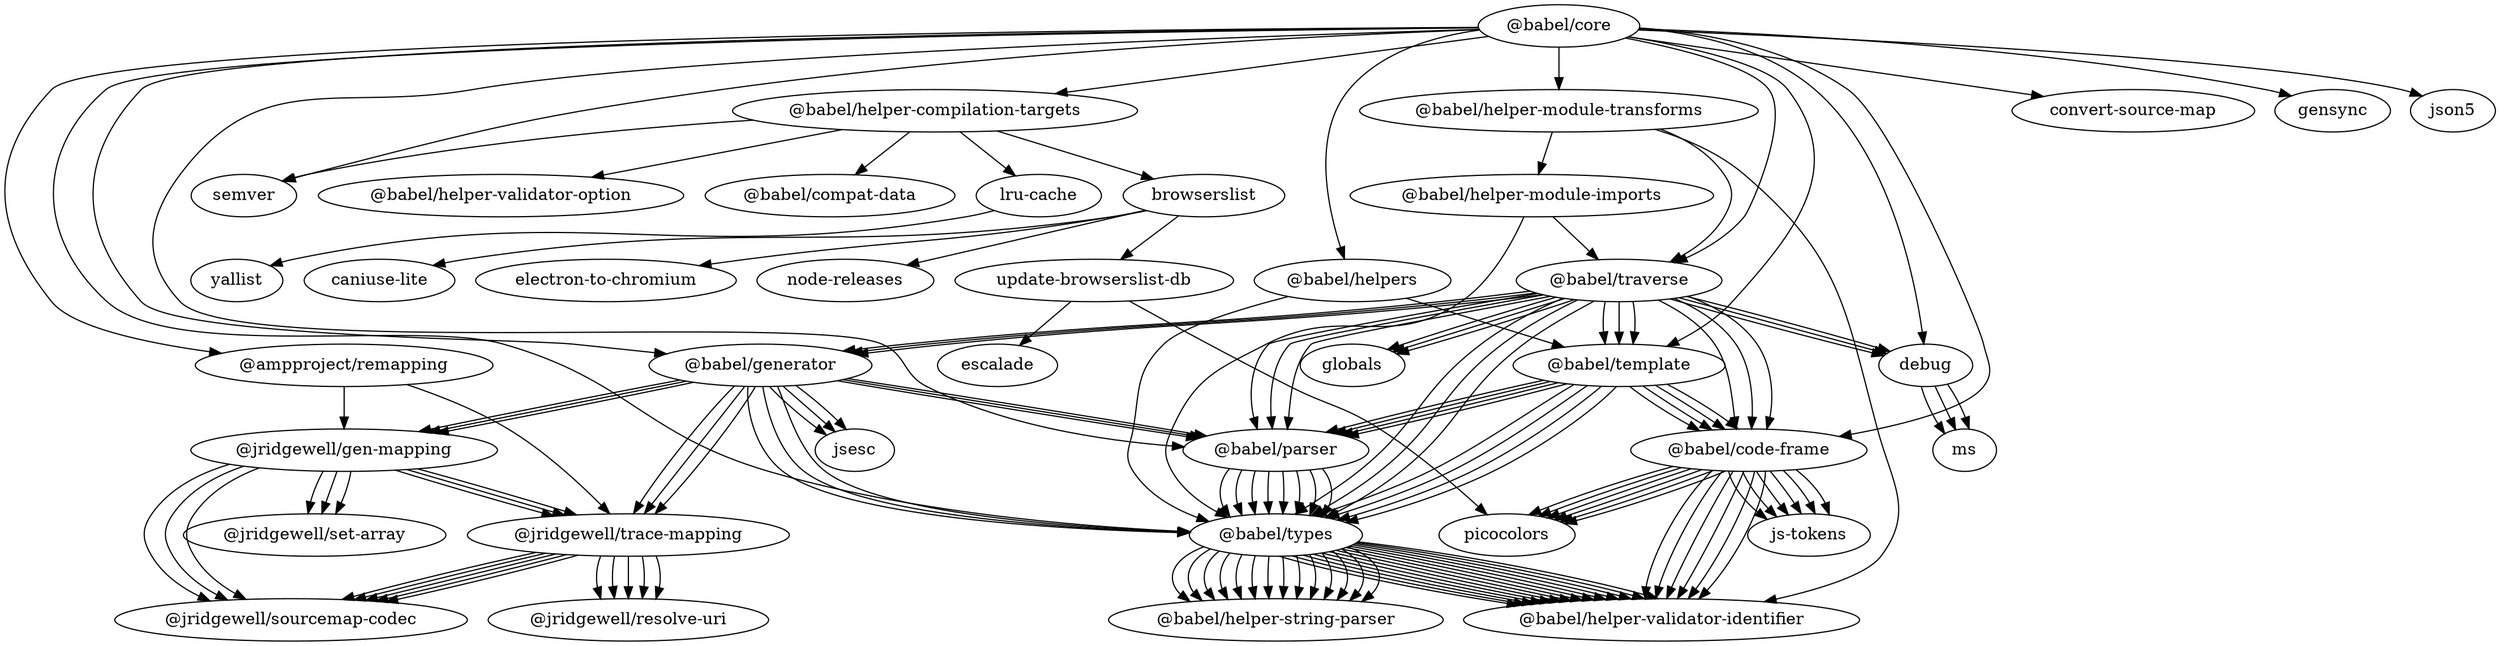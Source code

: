 digraph {
	graph [bb="0,0,1898.3,540"];
	node [label="\N"];
	"@babel/core"	[height=0.5,
		label="@babel/core",
		pos="1011.5,522",
		width=1.6112];
	"@ampproject/remapping"	[height=0.5,
		label="@ampproject/remapping",
		pos="130.46,234",
		width=2.8908];
	"@babel/core" -> "@ampproject/remapping"	[pos="e,88.598,250.85 953.63,519.99 750.14,516.17 77.767,501.07 46.461,468 -8.5342,409.9 7.8293,358.05 46.461,288 53.76,274.76 65.909,\
264.38 78.731,256.44"];
	"@babel/code-frame"	[height=0.5,
		label="@babel/code-frame",
		pos="1284.5,162",
		width=2.3505];
	"@babel/core" -> "@babel/code-frame"	[pos="e,1355.7,172.13 1069.6,521.91 1182.1,522.52 1423.7,517.79 1487.5,468 1520.7,442.02 1520.5,421.19 1520.5,379 1520.5,379 1520.5,379 \
1520.5,305 1520.5,264.55 1529.6,245.02 1501.5,216 1482.6,196.62 1420,182.63 1366.9,173.91"];
	"@babel/generator"	[height=0.5,
		label="@babel/generator",
		pos="535.46,234",
		width=2.1373];
	"@babel/core" -> "@babel/generator"	[pos="e,464.98,241.62 953.56,519.71 760.76,515.13 151.01,498.3 122.46,468 67.602,409.77 69.616,348.06 122.46,288 133.29,275.69 336.27,\
254.2 453.56,242.73"];
	"@babel/parser"	[height=0.5,
		label="@babel/parser",
		pos="874.46,162",
		width=1.7961];
	"@babel/core" -> "@babel/parser"	[pos="e,814.91,169.32 955.23,517.17 772.73,504.15 205.75,458.91 155.46,396 125.49,358.51 122.85,323.22 155.46,288 226.02,211.78 526.53,\
294.14 621.46,252 642.73,242.56 639.05,227.15 659.46,216 704.15,191.58 760.16,178.24 803.81,171.06"];
	"@babel/types"	[height=0.5,
		label="@babel/types",
		pos="938.46,90",
		width=1.7108];
	"@babel/core" -> "@babel/types"	[pos="e,877.62,93.605 953.54,519.6 756.86,514.6 124.95,496.39 92.461,468 67.914,446.55 81.587,428.45 78.461,396 73.809,347.7 60.467,322.63 \
94.461,288 142.19,239.39 177.98,270.79 243.46,252 340.73,224.09 372.67,232.03 459.46,180 479.41,168.04 476.4,153.89 497.46,144 561.19,\
114.08 758.37,99.876 866.2,94.193"];
	"@babel/helper-compilation-targets"	[height=0.5,
		label="@babel/helper-compilation-targets",
		pos="623.46,450",
		width=3.9002];
	"@babel/core" -> "@babel/helper-compilation-targets"	[pos="e,702.42,465.25 962.32,512.13 899.93,500.88 791.1,481.24 713.62,467.27"];
	semver	[height=0.5,
		label=semver,
		pos="907.46,378",
		width=1.0568];
	"@babel/core" -> semver	[pos="e,915.71,395.85 993.46,504.8 982.88,494.78 969.63,481.32 959.46,468 944.48,448.38 930.55,424.07 920.88,405.81"];
	"@babel/helper-module-transforms"	[height=0.5,
		label="@babel/helper-module-transforms",
		pos="1315.5,450",
		width=3.8717];
	"@babel/core" -> "@babel/helper-module-transforms"	[pos="e,1249.4,466.22 1057,510.52 1104.8,499.51 1180.9,481.99 1238.2,468.8"];
	"@babel/traverse"	[height=0.5,
		label="@babel/traverse",
		pos="1228.5,306",
		width=1.9809];
	"@babel/core" -> "@babel/traverse"	[pos="e,1263.3,321.93 1034.8,505.09 1064.5,485.48 1117.8,452.28 1167.5,432 1225.7,408.2 1266,445.85 1304.5,396 1314.2,383.33 1311.9,374.19 \
1304.5,360 1297.5,346.59 1285.4,335.88 1272.8,327.7"];
	"@babel/template"	[height=0.5,
		label="@babel/template",
		pos="994.46,234",
		width=2.0662];
	"@babel/core" -> "@babel/template"	[pos="e,1030.5,249.94 1009.6,503.82 1007,473.02 1005.3,407.19 1030.5,360 1042,338.31 1062.2,346.34 1072.5,324 1079.1,309.46 1079.9,302.14 \
1072.5,288 1065.3,274.51 1053,263.82 1040.3,255.67"];
	debug	[height=0.5,
		label=debug,
		pos="1459.5,234",
		width=0.92884];
	"@babel/core" -> debug	[pos="e,1466.6,251.99 1068.7,518.46 1184.5,512.75 1437.6,497.04 1463.5,468 1514.4,410.77 1487.8,310.76 1470.5,262.54"];
	"@babel/helpers"	[height=0.5,
		label="@babel/helpers",
		pos="994.46,306",
		width=1.9098];
	"@babel/core" -> "@babel/helpers"	[pos="e,993.45,324.03 1005.9,504.03 1002.8,493.73 999.17,480.25 997.46,468 991.03,421.84 991.7,367.53 992.95,335.25"];
	"convert-source-map"	[height=0.5,
		label="convert-source-map",
		pos="1633.5,450",
		width=2.3647];
	"@babel/core" -> "convert-source-map"	[pos="e,1570.5,462.49 1067.3,516.61 1163.2,508.8 1364.9,491.12 1534.5,468 1542.5,466.91 1550.8,465.65 1559.2,464.33"];
	gensync	[height=0.5,
		label=gensync,
		pos="1777.5,450",
		width=1.1421];
	"@babel/core" -> gensync	[pos="e,1747.4,462.59 1069.7,521.66 1192.6,521.96 1486.8,516.98 1727.5,468 1730.4,467.4 1733.5,466.66 1736.5,465.85"];
	json5	[height=0.5,
		label=json5,
		pos="1867.5,450",
		width=0.85775];
	"@babel/core" -> json5	[pos="e,1844.2,462.43 1069.3,519.77 1230.6,515.92 1683.1,502.31 1827.5,468 1829.5,467.52 1831.5,466.96 1833.5,466.32"];
	"@jridgewell/gen-mapping"	[height=0.5,
		label="@jridgewell/gen-mapping",
		pos="341.46,162",
		width=3.0187];
	"@ampproject/remapping" -> "@jridgewell/gen-mapping"	[pos="e,294.4,178.61 177.29,217.46 208.73,207.03 250.37,193.22 283.84,182.12"];
	"@jridgewell/trace-mapping"	[height=0.5,
		label="@jridgewell/trace-mapping",
		pos="182.46,90",
		width=3.1467];
	"@ampproject/remapping" -> "@jridgewell/trace-mapping"	[pos="e,172.12,108.2 133.95,215.57 137.88,197.36 144.97,168.13 154.46,144 157.85,135.38 162.27,126.35 166.59,118.23"];
	"@jridgewell/set-array"	[height=0.5,
		label="@jridgewell/set-array",
		pos="479.46,90",
		width=2.5496];
	"@jridgewell/gen-mapping" -> "@jridgewell/set-array"	[pos="e,437.53,106.47 363.11,144.05 380.5,134.17 405,121.64 427.2,111.24"];
	"@jridgewell/gen-mapping" -> "@jridgewell/set-array"	[pos="e,447.47,107.23 374.17,144.41 393.03,134.84 416.97,122.7 437.24,112.42"];
	"@jridgewell/gen-mapping" -> "@jridgewell/set-array"	[pos="e,458.07,107.8 384.3,145.12 404.98,135.72 429.11,123.68 448.1,113.34"];
	"@jridgewell/sourcemap-codec"	[height=0.5,
		label="@jridgewell/sourcemap-codec",
		pos="341.46,18",
		width=3.4594];
	"@jridgewell/gen-mapping" -> "@jridgewell/sourcemap-codec"	[pos="e,332.3,36.111 332.23,143.59 327.23,119.61 326.62,76.142 330.41,47.418"];
	"@jridgewell/gen-mapping" -> "@jridgewell/sourcemap-codec"	[pos="e,341.46,36.111 341.46,143.59 341.46,119.61 341.46,76.142 341.46,47.418"];
	"@jridgewell/gen-mapping" -> "@jridgewell/sourcemap-codec"	[pos="e,350.63,36.111 350.69,143.59 355.69,119.61 356.3,76.142 352.52,47.418"];
	"@jridgewell/gen-mapping" -> "@jridgewell/trace-mapping"	[pos="e,209.23,107.96 294.73,145.46 270.66,135.87 241.97,123.41 219.43,112.83"];
	"@jridgewell/gen-mapping" -> "@jridgewell/trace-mapping"	[pos="e,219.69,107.39 304.58,144.76 282.37,134.98 253.85,122.43 229.96,111.91"];
	"@jridgewell/gen-mapping" -> "@jridgewell/trace-mapping"	[pos="e,229.83,106.79 315.1,144.23 294.56,134.24 265.82,121.51 240.21,110.99"];
	"@jridgewell/trace-mapping" -> "@jridgewell/sourcemap-codec"	[pos="e,283.89,34.319 198.1,71.697 216.99,61.537 245.95,48.678 273.45,38.205"];
	"@jridgewell/trace-mapping" -> "@jridgewell/sourcemap-codec"	[pos="e,293.4,35.068 209.19,72.055 229.46,62.212 257.56,49.747 282.8,39.372"];
	"@jridgewell/trace-mapping" -> "@jridgewell/sourcemap-codec"	[pos="e,303.87,35.552 219.74,72.588 241.71,62.916 269.74,50.577 293.36,40.177"];
	"@jridgewell/trace-mapping" -> "@jridgewell/sourcemap-codec"	[pos="e,314.61,36.003 229.63,73.291 253.6,63.721 282.07,51.354 304.47,40.84"];
	"@jridgewell/trace-mapping" -> "@jridgewell/sourcemap-codec"	[pos="e,326,36.209 239.2,73.983 265.43,64.498 294.58,52.068 315.91,41.427"];
	"@jridgewell/resolve-uri"	[height=0.5,
		label="@jridgewell/resolve-uri",
		pos="99.461,18",
		width=2.7628];
	"@jridgewell/trace-mapping" -> "@jridgewell/resolve-uri"	[pos="e,96.434,36.456 140.3,72.941 126.61,64.597 113.27,54.197 103.86,44.763"];
	"@jridgewell/trace-mapping" -> "@jridgewell/resolve-uri"	[pos="e,107.81,35.956 151.11,72.411 139.17,63.906 126.24,53.372 116.01,43.914"];
	"@jridgewell/trace-mapping" -> "@jridgewell/resolve-uri"	[pos="e,119.66,36.032 162.37,72.055 152.15,63.435 139.54,52.802 128.3,43.324"];
	"@jridgewell/trace-mapping" -> "@jridgewell/resolve-uri"	[pos="e,130.52,35.383 173.78,71.697 165.03,62.77 152.29,51.759 139.65,42.115"];
	"@jridgewell/trace-mapping" -> "@jridgewell/resolve-uri"	[pos="e,140.99,34.671 185.61,71.697 178.35,62.309 164.99,50.616 150.28,40.631"];
	"@babel/helper-validator-identifier"	[height=0.5,
		label="@babel/helper-validator-identifier",
		pos="1209.5,18",
		width=3.8291];
	"@babel/code-frame" -> "@babel/helper-validator-identifier"	[pos="e,1195.6,36.056 1253.7,144.99 1227.9,121.27 1202.5,76.469 1196.8,47.182"];
	"@babel/code-frame" -> "@babel/helper-validator-identifier"	[pos="e,1204.8,36.346 1262.1,144.43 1241.8,120.64 1217.5,76.471 1207.9,47.407"];
	"@babel/code-frame" -> "@babel/helper-validator-identifier"	[pos="e,1213.9,36.189 1270.8,143.87 1255.5,119.67 1231.7,75.211 1218.5,46.393"];
	"@babel/code-frame" -> "@babel/helper-validator-identifier"	[pos="e,1223.1,36.111 1279.9,143.59 1269.5,119.18 1246.2,74.584 1229.1,45.894"];
	"@babel/code-frame" -> "@babel/helper-validator-identifier"	[pos="e,1232.2,36.111 1289.1,143.59 1283.8,118.97 1260.7,73.8 1239.4,45.143"];
	"@babel/code-frame" -> "@babel/helper-validator-identifier"	[pos="e,1241,35.748 1298.3,143.87 1298.3,118.9 1274.9,72.346 1248.8,43.678"];
	"js-tokens"	[height=0.5,
		label="js-tokens",
		pos="1326.5,90",
		width=1.2274];
	"@babel/code-frame" -> "js-tokens"	[pos="e,1293.7,102.54 1265.2,144.05 1266,133.7 1273.6,120.44 1284.9,109.77"];
	"@babel/code-frame" -> "js-tokens"	[pos="e,1301.7,104.82 1277.1,143.7 1279.8,134.52 1286.2,123.14 1294.1,113.31"];
	"@babel/code-frame" -> "js-tokens"	[pos="e,1311,107.14 1288.9,143.7 1293,135.49 1298.8,125.52 1304.7,116.48"];
	"@babel/code-frame" -> "js-tokens"	[pos="e,1322,108.28 1300.5,144.05 1306,136.35 1311.8,127.03 1316.6,118.36"];
	"@babel/code-frame" -> "js-tokens"	[pos="e,1333.9,108.12 1311.6,144.76 1318.8,137.04 1325.3,127.59 1329.7,118.77"];
	"@babel/code-frame" -> "js-tokens"	[pos="e,1345.7,106.49 1322.4,145.46 1332.1,137.31 1339.7,127.08 1343.3,117.7"];
	picocolors	[height=0.5,
		label=picocolors,
		pos="1087.5,90",
		width=1.3696];
	"@babel/code-frame" -> picocolors	[pos="e,1104.4,107.33 1224.4,148.97 1187.7,138.78 1144.3,123.93 1114.9,111.82"];
	"@babel/code-frame" -> picocolors	[pos="e,1112.4,105.86 1230.6,147.67 1196.2,137.03 1153.3,122 1122.9,110.09"];
	"@babel/code-frame" -> picocolors	[pos="e,1119.2,104.19 1238.1,146.5 1205.3,135.36 1161.8,119.94 1129.9,108.18"];
	"@babel/code-frame" -> picocolors	[pos="e,1124.2,102.25 1246.5,145.46 1214.6,133.65 1169.1,117.5 1134.9,105.86"];
	"@babel/code-frame" -> picocolors	[pos="e,1128.4,100.43 1255.7,144.59 1224.7,132.08 1176.5,115.12 1139.1,103.65"];
	"@babel/code-frame" -> picocolors	[pos="e,1131.1,98.672 1266.2,144.05 1235.9,130.79 1183.7,112.77 1142,101.52"];
	"@babel/generator" -> "@jridgewell/gen-mapping"	[pos="e,375.4,179.45 487.39,219.59 456.32,209.4 416.5,195.22 386.13,183.6"];
	"@babel/generator" -> "@jridgewell/gen-mapping"	[pos="e,385.45,178.87 494.79,218.33 466.17,208 427.53,194.06 396.2,182.75"];
	"@babel/generator" -> "@jridgewell/gen-mapping"	[pos="e,394.51,178.06 503.41,217.29 476.66,206.75 438.26,192.82 405.41,181.71"];
	"@babel/generator" -> "@jridgewell/trace-mapping"	[pos="e,172.73,108.43 460.73,229.22 375.41,223.27 243.63,209.23 205.46,180 186.36,165.37 175.85,139.73 173.3,119.72"];
	"@babel/generator" -> "@jridgewell/trace-mapping"	[pos="e,185.46,108.43 461.76,228.35 381.56,221.95 259.88,207.9 223.46,180 204.27,165.3 193.75,139.49 188.19,119.44"];
	"@babel/generator" -> "@jridgewell/trace-mapping"	[pos="e,198.02,108.07 463.29,227.35 387.74,220.53 276.08,206.52 241.46,180 221.98,165.07 211.43,138.7 202.72,118.53"];
	"@babel/generator" -> "@babel/parser"	[pos="e,820.37,172.21 586.54,220.24 646.21,207.12 744.4,186.88 809.43,174.31"];
	"@babel/generator" -> "@babel/parser"	[pos="e,823.52,173.52 591.82,221.36 652.74,208.78 749.55,188.79 812.55,175.78"];
	"@babel/generator" -> "@babel/parser"	[pos="e,827.81,174.78 596.18,222.52 658.81,210.47 755.25,190.64 816.75,177.21"];
	"@babel/generator" -> "@babel/types"	[pos="e,889.26,101.16 562.21,216.72 603,198.2 680.64,167.48 748.46,144 791.06,129.25 840.26,114.29 878.33,104.05"];
	"@babel/generator" -> "@babel/types"	[pos="e,895.79,103.26 572.38,217.87 617.74,199.49 697.22,167.98 766.46,144 805.89,130.35 850.99,116.52 885.11,106.41"];
	"@babel/generator" -> "@babel/types"	[pos="e,904.01,105.3 581.54,219.14 632.01,200.98 713.59,168.54 784.46,144 820.88,131.39 862.14,118.63 893.1,108.79"];
	jsesc	[height=0.5,
		label=jsesc,
		pos="535.46,162",
		width=0.80088];
	"@babel/generator" -> jsesc	[pos="e,523.95,178.83 523.7,216.05 522.05,208.27 521.57,198.83 522.27,190.1"];
	"@babel/generator" -> jsesc	[pos="e,535.46,180.1 535.46,215.7 535.46,208.41 535.46,199.73 535.46,191.54"];
	"@babel/generator" -> jsesc	[pos="e,546.97,178.83 547.22,216.05 548.87,208.27 549.35,198.83 548.65,190.1"];
	"@babel/parser" -> "@babel/types"	[pos="e,892.38,102.24 848.66,145.12 849.85,133.94 863.31,119 882.31,107.65"];
	"@babel/parser" -> "@babel/types"	[pos="e,899.17,104.29 860.56,144.05 864.45,133.94 875.82,121.04 890.01,110.5"];
	"@babel/parser" -> "@babel/types"	[pos="e,907.82,105.97 872.53,143.7 878.12,134.47 888.18,123.02 899.23,113.15"];
	"@babel/parser" -> "@babel/types"	[pos="e,917.74,107.31 884.08,144.05 891.06,135.42 900.61,124.76 909.81,115.27"];
	"@babel/parser" -> "@babel/types"	[pos="e,928.7,108.12 895.11,144.76 903.65,136.44 913.35,126.1 921.48,116.73"];
	"@babel/parser" -> "@babel/types"	[pos="e,940.49,108.13 905.38,145.81 916.03,137.49 926.57,126.94 934.09,117.32"];
	"@babel/parser" -> "@babel/types"	[pos="e,952.37,107.92 914.09,147.5 927.57,139.13 939.57,128.07 946.76,117.96"];
	"@babel/parser" -> "@babel/types"	[pos="e,964.28,106.7 921.52,149.28 939.37,140.53 953.81,128.21 960.43,117.15"];
	"@babel/types" -> "@babel/helper-validator-identifier"	[pos="e,1102.8,29.692 928.09,71.876 959.37,59.422 1026,42.84 1091.5,31.589"];
	"@babel/types" -> "@babel/helper-validator-identifier"	[pos="e,1108.1,30.517 940.87,71.517 974.09,59.451 1037,43.643 1097,32.535"];
	"@babel/types" -> "@babel/helper-validator-identifier"	[pos="e,1113.9,31.369 951.42,71.966 985.8,60.204 1046.6,44.729 1102.8,33.546"];
	"@babel/types" -> "@babel/helper-validator-identifier"	[pos="e,1120.6,32.161 960.71,72.765 996.33,61.221 1056.2,45.812 1109.7,34.449"];
	"@babel/types" -> "@babel/helper-validator-identifier"	[pos="e,1128.1,32.887 968.59,73.897 1005.6,62.552 1065.4,47.029 1116.9,35.384"];
	"@babel/types" -> "@babel/helper-validator-identifier"	[pos="e,1135.9,33.646 975.49,75.17 1014.1,64.02 1074.7,48.279 1124.8,36.296"];
	"@babel/types" -> "@babel/helper-validator-identifier"	[pos="e,1144.6,34.282 981,76.647 1021.8,65.663 1084.3,49.466 1133.7,37.034"];
	"@babel/types" -> "@babel/helper-validator-identifier"	[pos="e,1154.1,34.797 985.87,78.062 1029.4,67.289 1094.3,50.62 1143,37.734"];
	"@babel/types" -> "@babel/helper-validator-identifier"	[pos="e,1163.5,35.382 989.38,79.559 1036.1,69.069 1104.2,51.843 1152.6,38.44"];
	"@babel/types" -> "@babel/helper-validator-identifier"	[pos="e,1173.8,35.791 992.36,80.902 1043.1,70.718 1114.9,52.884 1163,38.966"];
	"@babel/types" -> "@babel/helper-validator-identifier"	[pos="e,1184.2,36.189 994.42,82.161 1049.6,72.383 1125.4,53.998 1173.3,39.575"];
	"@babel/types" -> "@babel/helper-validator-identifier"	[pos="e,1195.5,36.392 995.84,83.272 1056.4,73.901 1137.2,54.841 1184.7,39.899"];
	"@babel/types" -> "@babel/helper-validator-identifier"	[pos="e,1207.4,36.355 997.04,84.189 1063.7,75.228 1149.7,55.496 1196.6,40.074"];
	"@babel/types" -> "@babel/helper-validator-identifier"	[pos="e,1219.2,36.382 998.09,84.934 1071.4,76.407 1162.4,56.134 1208.5,40.301"];
	"@babel/helper-string-parser"	[height=0.5,
		label="@babel/helper-string-parser",
		pos="938.46,18",
		width=3.1893];
	"@babel/types" -> "@babel/helper-string-parser"	[pos="e,867.84,32.313 882.88,81.903 850.71,71.836 842.67,53.028 858.75,38.591"];
	"@babel/types" -> "@babel/helper-string-parser"	[pos="e,876.84,33.576 886.74,79.992 864.99,70.268 858.99,54.411 868.74,41.303"];
	"@babel/types" -> "@babel/helper-string-parser"	[pos="e,887.13,34.394 892.43,77.753 878.49,68.483 874.45,55.003 880.31,43.292"];
	"@babel/types" -> "@babel/helper-string-parser"	[pos="e,897.92,35.158 900.26,75.503 891.93,66.952 889.35,55.605 892.53,45.324"];
	"@babel/types" -> "@babel/helper-string-parser"	[pos="e,909.24,35.628 910.07,73.811 905.2,65.807 903.65,55.741 905.42,46.427"];
	"@babel/types" -> "@babel/helper-string-parser"	[pos="e,920.82,35.956 920.94,72.411 918.47,64.851 917.67,55.688 918.57,47.102"];
	"@babel/types" -> "@babel/helper-string-parser"	[pos="e,932.57,36.104 932.55,71.697 931.79,64.407 931.55,55.726 931.81,47.536"];
	"@babel/types" -> "@babel/helper-string-parser"	[pos="e,944.36,36.104 944.38,71.697 945.13,64.407 945.37,55.726 945.11,47.536"];
	"@babel/types" -> "@babel/helper-string-parser"	[pos="e,956.1,35.956 955.98,72.411 958.46,64.851 959.25,55.688 958.36,47.102"];
	"@babel/types" -> "@babel/helper-string-parser"	[pos="e,967.68,35.628 966.85,73.811 971.73,65.807 973.28,55.741 971.5,46.427"];
	"@babel/types" -> "@babel/helper-string-parser"	[pos="e,979.01,35.158 976.67,75.503 985,66.952 987.57,55.605 984.4,45.324"];
	"@babel/types" -> "@babel/helper-string-parser"	[pos="e,989.79,34.394 984.49,77.753 998.43,68.483 1002.5,55.003 996.61,43.292"];
	"@babel/types" -> "@babel/helper-string-parser"	[pos="e,1000.1,33.576 990.19,79.992 1011.9,70.268 1017.9,54.411 1008.2,41.303"];
	"@babel/types" -> "@babel/helper-string-parser"	[pos="e,1009.1,32.313 994.04,81.903 1026.2,71.836 1034.3,53.028 1018.2,38.591"];
	"@babel/compat-data"	[height=0.5,
		label="@babel/compat-data",
		pos="360.46,378",
		width=2.45];
	"@babel/helper-compilation-targets" -> "@babel/compat-data"	[pos="e,412.61,392.88 564.44,433.29 522.5,422.13 466.27,407.16 423.46,395.77"];
	"@babel/helper-validator-option"	[height=0.5,
		label="@babel/helper-validator-option",
		pos="723.46,378",
		width=3.5447];
	"@babel/helper-compilation-targets" -> "@babel/helper-validator-option"	[pos="e,699.25,395.95 647.92,431.88 660.61,423 676.29,412.02 690.07,402.37"];
	browserslist	[height=0.5,
		label=browserslist,
		pos="522.46,378",
		width=1.5402];
	"@babel/helper-compilation-targets" -> browserslist	[pos="e,545.19,394.75 598.75,431.88 585.47,422.67 568.93,411.2 554.64,401.31"];
	"lru-cache"	[height=0.5,
		label="lru-cache",
		pos="209.46,378",
		width=1.2558];
	"@babel/helper-compilation-targets" -> "lru-cache"	[pos="e,242.94,390.44 517.49,437.89 445.34,429.23 347.97,415.39 263.46,396 260.32,395.28 257.09,394.46 253.86,393.59"];
	"@babel/helper-compilation-targets" -> semver	[pos="e,878.57,390.1 699.87,434.48 746.62,424.97 807.43,411.45 860.46,396 862.86,395.3 865.32,394.54 867.79,393.75"];
	"caniuse-lite"	[height=0.5,
		label="caniuse-lite",
		pos="302.46,306",
		width=1.4833];
	browserslist -> "caniuse-lite"	[pos="e,340.25,319.02 483.89,364.73 446.94,352.97 391.05,335.19 351.08,322.47"];
	"electron-to-chromium"	[height=0.5,
		label="electron-to-chromium",
		pos="466.46,306",
		width=2.578];
	browserslist -> "electron-to-chromium"	[pos="e,480.28,324.28 508.91,360.05 502.47,352.01 494.63,342.2 487.44,333.23"];
	"node-releases"	[height=0.5,
		label="node-releases",
		pos="638.46,306",
		width=1.6965];
	browserslist -> "node-releases"	[pos="e,612.66,322.57 547.92,361.64 564.12,351.86 585.34,339.05 603.16,328.3"];
	"update-browserslist-db"	[height=0.5,
		label="update-browserslist-db",
		pos="812.46,306",
		width=2.6491];
	browserslist -> "update-browserslist-db"	[pos="e,752.87,320.47 564.07,365.76 571.52,363.8 579.21,361.81 586.46,360 638.36,347.02 697.21,333.25 741.84,323"];
	"update-browserslist-db" -> picocolors	[pos="e,1064.3,106.17 830.16,287.95 849.56,269.55 881.87,239.68 911.46,216 959.74,177.36 1018.9,136.61 1054.8,112.51"];
	escalade	[height=0.5,
		label=escalade,
		pos="710.46,234",
		width=1.1705];
	"update-browserslist-db" -> escalade	[pos="e,731.92,249.73 788.03,288.23 774.01,278.61 756.27,266.44 741.3,256.16"];
	yallist	[height=0.5,
		label=yallist,
		pos="197.46,306",
		width=0.92884];
	"lru-cache" -> yallist	[pos="e,200.39,324.1 206.5,359.7 205.23,352.32 203.72,343.52 202.3,335.25"];
	"@babel/helper-module-transforms" -> "@babel/helper-validator-identifier"	[pos="e,1314.4,29.881 1331.8,431.78 1340,422.04 1349.3,409.19 1354.5,396 1380.7,328.74 1422.3,130.17 1379.5,72 1366.1,53.786 1346.4,41.654 \
1325.2,33.614"];
	"@babel/helper-module-imports"	[height=0.5,
		label="@babel/helper-module-imports",
		pos="1167.5,378",
		width=3.559];
	"@babel/helper-module-transforms" -> "@babel/helper-module-imports"	[pos="e,1202.9,395.75 1280,432.23 1259.9,422.74 1234.6,410.77 1213.1,400.59"];
	"@babel/helper-module-transforms" -> "@babel/traverse"	[pos="e,1279.6,318.85 1327.1,431.7 1338.2,412.8 1351.4,382.26 1337.5,360 1326.7,342.77 1308.5,331 1290.1,323.02"];
	"@babel/helper-module-imports" -> "@babel/types"	[pos="e,961.18,107.16 1159.6,359.66 1145.4,329.15 1113.6,264.53 1077.5,216 1050.8,180.22 1040.8,173.67 1007.5,144 995.8,133.62 982.3,122.98 \
970.36,113.99"];
	"@babel/helper-module-imports" -> "@babel/traverse"	[pos="e,1214,323.62 1182.5,359.7 1189.7,351.44 1198.5,341.39 1206.4,332.3"];
	"@babel/traverse" -> "@babel/code-frame"	[pos="e,1274.8,180.21 1237.5,287.92 1247.1,278.75 1259.3,266.37 1265.5,252 1273.7,233.01 1273.6,209.53 1274.2,191.47"];
	"@babel/traverse" -> "@babel/code-frame"	[pos="e,1288.1,180.21 1252.9,288.62 1264.5,279.38 1277.1,266.73 1283.5,252 1291.7,233.01 1291.6,209.53 1289.6,191.47"];
	"@babel/traverse" -> "@babel/code-frame"	[pos="e,1301.2,179.87 1266.3,290.41 1280.8,281.04 1294.7,267.7 1301.5,252 1309.8,232.71 1309.6,208.8 1304.8,190.62"];
	"@babel/traverse" -> "@babel/generator"	[pos="e,593.86,246.02 1161.9,299.17 1129.1,295.75 1089.6,291.44 1054.5,288 871.09,270.02 824.57,272.52 641.46,252 629.68,250.68 617.29,\
249.15 605.25,247.56"];
	"@babel/traverse" -> "@babel/generator"	[pos="e,599.42,244.38 1164.4,297.7 1136.2,294.57 1102.7,290.96 1072.5,288 889.09,270.02 842.57,272.52 659.46,252 643.58,250.22 626.6,248.06 \
610.45,245.89"];
	"@babel/traverse" -> "@babel/generator"	[pos="e,603.53,242.64 1167.8,296.2 1143.8,293.46 1115.9,290.5 1090.5,288 907.09,270.02 860.57,272.52 677.46,252 657.33,249.74 635.41,246.88 \
614.81,244.14"];
	"@babel/traverse" -> "@babel/parser"	[pos="e,863.94,180.03 1162.7,298.78 1070.6,288.64 913.7,268.07 893.46,252 874.82,237.19 865.47,211.35 863.93,191.32"];
	"@babel/traverse" -> "@babel/parser"	[pos="e,876.64,180.39 1164.6,297.67 1077.8,287.2 930.99,267.51 911.46,252 892.93,237.28 883.58,211.66 878.92,191.67"];
	"@babel/traverse" -> "@babel/parser"	[pos="e,889.06,179.68 1167.1,296.45 1084.9,285.72 948.25,266.92 929.46,252 910.45,236.9 901.1,210.32 893.29,190.12"];
	"@babel/traverse" -> "@babel/types"	[pos="e,973.36,105.22 1206.4,288.6 1174.8,256.72 1118,185.83 1055.5,144 1033.4,129.27 1006.7,117.69 984.08,109.16"];
	"@babel/traverse" -> "@babel/types"	[pos="e,982.42,102.96 1216.2,288.11 1192.2,255.99 1135.7,185.62 1073.5,144 1049,127.65 1018.8,115.19 993.1,106.47"];
	"@babel/traverse" -> "@babel/types"	[pos="e,989.22,100.54 1226.3,287.61 1209.6,255.26 1153.4,185.4 1091.5,144 1064.1,125.74 1029.6,112.33 999.92,103.56"];
	"@babel/traverse" -> "@babel/template"	[pos="e,1032.6,249.79 1177.8,292.97 1137.9,282.06 1083.1,265.82 1043.6,253.3"];
	"@babel/traverse" -> "@babel/template"	[pos="e,1039.9,248.61 1183.6,291.59 1145.8,280.28 1091.5,264.03 1050.8,251.85"];
	"@babel/traverse" -> "@babel/template"	[pos="e,1046.2,247.32 1190.6,290.33 1154.4,278.6 1099.7,262.21 1057.1,250.32"];
	"@babel/traverse" -> debug	[pos="e,1428.7,241.78 1265.9,290.24 1307.7,276.54 1374.2,256.54 1417.6,244.74"];
	"@babel/traverse" -> debug	[pos="e,1430.7,243.7 1273,291.5 1315.5,278.61 1379.1,259.37 1419.9,247"];
	"@babel/traverse" -> debug	[pos="e,1433.8,245.82 1278.9,292.89 1322.5,280.81 1384,262.27 1423,249.44"];
	globals	[height=0.5,
		label=globals,
		pos="1236.5,234",
		width=1.0426];
	"@babel/traverse" -> globals	[pos="e,1223,251.14 1218.6,287.7 1217.9,280.01 1218.5,270.79 1220.2,262.22"];
	"@babel/traverse" -> globals	[pos="e,1234.5,252.1 1230.4,287.7 1231.3,280.41 1232.3,271.73 1233.2,263.54"];
	"@babel/traverse" -> globals	[pos="e,1246.3,251.79 1242.2,288.05 1244.6,280.57 1246.1,271.58 1246.5,263.14"];
	"@babel/template" -> "@babel/code-frame"	[pos="e,1221.6,174.46 1036.8,218.75 1082.7,206.52 1155.3,189 1210.4,176.88"];
	"@babel/template" -> "@babel/code-frame"	[pos="e,1227,175.58 1042.9,220 1090.3,208.15 1162.7,190.64 1216,178.16"];
	"@babel/template" -> "@babel/code-frame"	[pos="e,1233.4,176.65 1048.5,221.2 1097.9,209.73 1170.7,192.21 1222.4,179.39"];
	"@babel/template" -> "@babel/code-frame"	[pos="e,1240.4,177.7 1052.8,222.52 1104.6,211.46 1178.6,193.83 1229.3,180.62"];
	"@babel/template" -> "@babel/parser"	[pos="e,886,180.03 953.18,218.67 933.65,209.39 911.74,197.1 895.39,186.43"];
	"@babel/template" -> "@babel/parser"	[pos="e,896.47,179.22 962.11,217.46 944.71,207.97 923.42,195.67 906.13,185.17"];
	"@babel/template" -> "@babel/parser"	[pos="e,905.9,178.04 971.86,216.41 956.02,206.54 934.54,193.94 915.73,183.46"];
	"@babel/template" -> "@babel/parser"	[pos="e,913.86,176.44 982.8,215.88 968.18,205.44 945.46,192.11 924.16,181.44"];
	"@babel/template" -> "@babel/types"	[pos="e,931.48,108.35 974.35,216.43 957.22,192.64 938.8,148.47 933.08,119.41"];
	"@babel/template" -> "@babel/types"	[pos="e,940.65,108.19 983.12,215.87 971.13,191.88 953.51,147.99 944.06,119.16"];
	"@babel/template" -> "@babel/types"	[pos="e,949.79,108.11 992.21,215.59 985.16,191.29 967.96,146.97 954.67,118.27"];
	"@babel/template" -> "@babel/types"	[pos="e,958.33,107.24 1001.4,215.59 999.42,190.81 982.16,145.22 964.55,116.59"];
	ms	[height=0.5,
		label=ms,
		pos="1459.5,162",
		width=0.75];
	debug -> ms	[pos="e,1448,178.67 1447.9,216.76 1446.1,208.79 1445.5,198.97 1446.3,189.91"];
	debug -> ms	[pos="e,1459.5,180.1 1459.5,215.7 1459.5,208.41 1459.5,199.73 1459.5,191.54"];
	debug -> ms	[pos="e,1470.9,178.67 1471.1,216.76 1472.9,208.79 1473.4,198.97 1472.6,189.91"];
	"@babel/helpers" -> "@babel/types"	[pos="e,882.01,97.503 949.56,291.98 901.32,275.16 827.89,240.59 800.46,180 793.86,165.42 791.4,157.19 800.46,144 816.56,120.58 844.55,\
107.5 871.14,100.2"];
	"@babel/helpers" -> "@babel/template"	[pos="e,994.46,252.1 994.46,287.7 994.46,280.41 994.46,271.73 994.46,263.54"];
}

